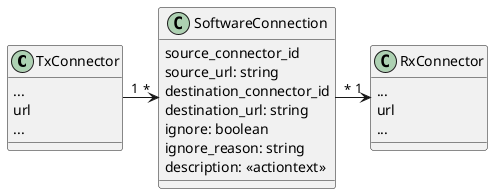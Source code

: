 @startuml

class TxConnector {
  ...
  url
  ...
}

class SoftwareConnection {
  source_connector_id
  source_url: string
  destination_connector_id
  destination_url: string
  ignore: boolean
  ignore_reason: string
  description: <<actiontext>>
}

class RxConnector {
  ...
  url
  ...
}

TxConnector "1" -> "*" SoftwareConnection
SoftwareConnection "*" -> "1" RxConnector
@enduml
